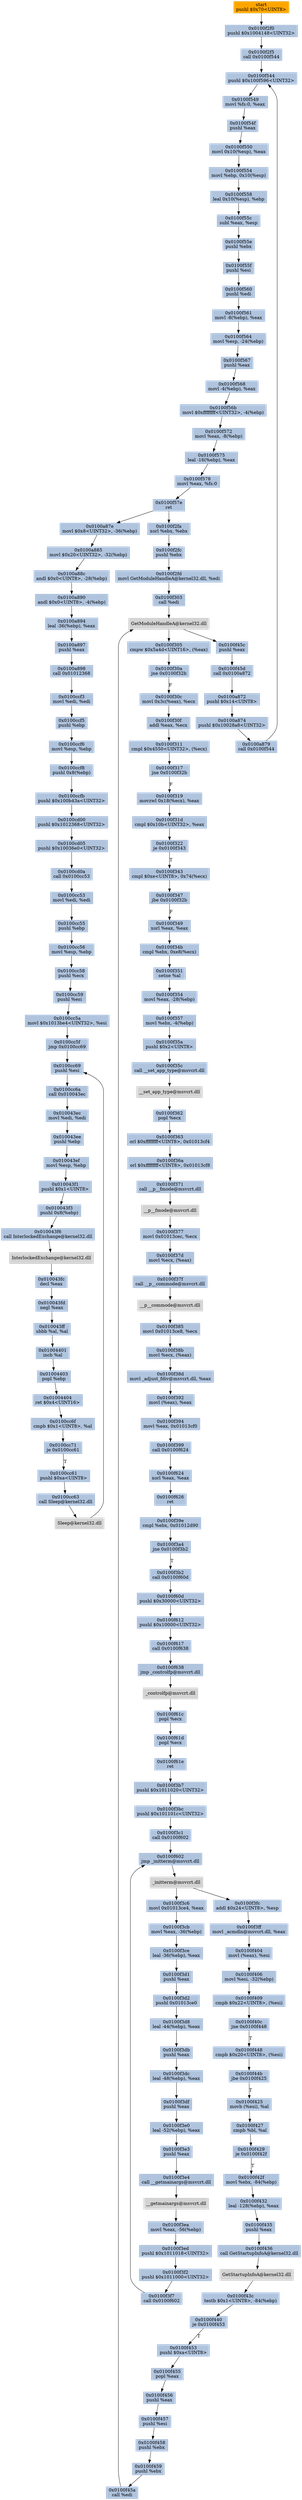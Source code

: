 digraph G {
node[shape=rectangle,style=filled,fillcolor=lightsteelblue,color=lightsteelblue]
bgcolor="transparent"
a0x0100f2eepushl_0x70UINT8[label="start\npushl $0x70<UINT8>",color="lightgrey",fillcolor="orange"];
a0x0100f2f0pushl_0x1004148UINT32[label="0x0100f2f0\npushl $0x1004148<UINT32>"];
a0x0100f2f5call_0x0100f544[label="0x0100f2f5\ncall 0x0100f544"];
a0x0100f544pushl_0x100f596UINT32[label="0x0100f544\npushl $0x100f596<UINT32>"];
a0x0100f549movl_fs_0_eax[label="0x0100f549\nmovl %fs:0, %eax"];
a0x0100f54fpushl_eax[label="0x0100f54f\npushl %eax"];
a0x0100f550movl_0x10esp__eax[label="0x0100f550\nmovl 0x10(%esp), %eax"];
a0x0100f554movl_ebp_0x10esp_[label="0x0100f554\nmovl %ebp, 0x10(%esp)"];
a0x0100f558leal_0x10esp__ebp[label="0x0100f558\nleal 0x10(%esp), %ebp"];
a0x0100f55csubl_eax_esp[label="0x0100f55c\nsubl %eax, %esp"];
a0x0100f55epushl_ebx[label="0x0100f55e\npushl %ebx"];
a0x0100f55fpushl_esi[label="0x0100f55f\npushl %esi"];
a0x0100f560pushl_edi[label="0x0100f560\npushl %edi"];
a0x0100f561movl__8ebp__eax[label="0x0100f561\nmovl -8(%ebp), %eax"];
a0x0100f564movl_esp__24ebp_[label="0x0100f564\nmovl %esp, -24(%ebp)"];
a0x0100f567pushl_eax[label="0x0100f567\npushl %eax"];
a0x0100f568movl__4ebp__eax[label="0x0100f568\nmovl -4(%ebp), %eax"];
a0x0100f56bmovl_0xffffffffUINT32__4ebp_[label="0x0100f56b\nmovl $0xffffffff<UINT32>, -4(%ebp)"];
a0x0100f572movl_eax__8ebp_[label="0x0100f572\nmovl %eax, -8(%ebp)"];
a0x0100f575leal__16ebp__eax[label="0x0100f575\nleal -16(%ebp), %eax"];
a0x0100f578movl_eax_fs_0[label="0x0100f578\nmovl %eax, %fs:0"];
a0x0100f57eret[label="0x0100f57e\nret"];
a0x0100f2faxorl_ebx_ebx[label="0x0100f2fa\nxorl %ebx, %ebx"];
a0x0100f2fcpushl_ebx[label="0x0100f2fc\npushl %ebx"];
a0x0100f2fdmovl_GetModuleHandleA_kernel32_dll_edi[label="0x0100f2fd\nmovl GetModuleHandleA@kernel32.dll, %edi"];
a0x0100f303call_edi[label="0x0100f303\ncall %edi"];
GetModuleHandleA_kernel32_dll[label="GetModuleHandleA@kernel32.dll",color="lightgrey",fillcolor="lightgrey"];
a0x0100f305cmpw_0x5a4dUINT16_eax_[label="0x0100f305\ncmpw $0x5a4d<UINT16>, (%eax)"];
a0x0100f30ajne_0x0100f32b[label="0x0100f30a\njne 0x0100f32b"];
a0x0100f30cmovl_0x3ceax__ecx[label="0x0100f30c\nmovl 0x3c(%eax), %ecx"];
a0x0100f30faddl_eax_ecx[label="0x0100f30f\naddl %eax, %ecx"];
a0x0100f311cmpl_0x4550UINT32_ecx_[label="0x0100f311\ncmpl $0x4550<UINT32>, (%ecx)"];
a0x0100f317jne_0x0100f32b[label="0x0100f317\njne 0x0100f32b"];
a0x0100f319movzwl_0x18ecx__eax[label="0x0100f319\nmovzwl 0x18(%ecx), %eax"];
a0x0100f31dcmpl_0x10bUINT32_eax[label="0x0100f31d\ncmpl $0x10b<UINT32>, %eax"];
a0x0100f322je_0x0100f343[label="0x0100f322\nje 0x0100f343"];
a0x0100f343cmpl_0xeUINT8_0x74ecx_[label="0x0100f343\ncmpl $0xe<UINT8>, 0x74(%ecx)"];
a0x0100f347jbe_0x0100f32b[label="0x0100f347\njbe 0x0100f32b"];
a0x0100f349xorl_eax_eax[label="0x0100f349\nxorl %eax, %eax"];
a0x0100f34bcmpl_ebx_0xe8ecx_[label="0x0100f34b\ncmpl %ebx, 0xe8(%ecx)"];
a0x0100f351setne_al[label="0x0100f351\nsetne %al"];
a0x0100f354movl_eax__28ebp_[label="0x0100f354\nmovl %eax, -28(%ebp)"];
a0x0100f357movl_ebx__4ebp_[label="0x0100f357\nmovl %ebx, -4(%ebp)"];
a0x0100f35apushl_0x2UINT8[label="0x0100f35a\npushl $0x2<UINT8>"];
a0x0100f35ccall___set_app_type_msvcrt_dll[label="0x0100f35c\ncall __set_app_type@msvcrt.dll"];
a__set_app_type_msvcrt_dll[label="__set_app_type@msvcrt.dll",color="lightgrey",fillcolor="lightgrey"];
a0x0100f362popl_ecx[label="0x0100f362\npopl %ecx"];
a0x0100f363orl_0xffffffffUINT8_0x01013cf4[label="0x0100f363\norl $0xffffffff<UINT8>, 0x01013cf4"];
a0x0100f36aorl_0xffffffffUINT8_0x01013cf8[label="0x0100f36a\norl $0xffffffff<UINT8>, 0x01013cf8"];
a0x0100f371call___p__fmode_msvcrt_dll[label="0x0100f371\ncall __p__fmode@msvcrt.dll"];
a__p__fmode_msvcrt_dll[label="__p__fmode@msvcrt.dll",color="lightgrey",fillcolor="lightgrey"];
a0x0100f377movl_0x01013cec_ecx[label="0x0100f377\nmovl 0x01013cec, %ecx"];
a0x0100f37dmovl_ecx_eax_[label="0x0100f37d\nmovl %ecx, (%eax)"];
a0x0100f37fcall___p__commode_msvcrt_dll[label="0x0100f37f\ncall __p__commode@msvcrt.dll"];
a__p__commode_msvcrt_dll[label="__p__commode@msvcrt.dll",color="lightgrey",fillcolor="lightgrey"];
a0x0100f385movl_0x01013ce8_ecx[label="0x0100f385\nmovl 0x01013ce8, %ecx"];
a0x0100f38bmovl_ecx_eax_[label="0x0100f38b\nmovl %ecx, (%eax)"];
a0x0100f38dmovl__adjust_fdiv_msvcrt_dll_eax[label="0x0100f38d\nmovl _adjust_fdiv@msvcrt.dll, %eax"];
a0x0100f392movl_eax__eax[label="0x0100f392\nmovl (%eax), %eax"];
a0x0100f394movl_eax_0x01013cf0[label="0x0100f394\nmovl %eax, 0x01013cf0"];
a0x0100f399call_0x0100f624[label="0x0100f399\ncall 0x0100f624"];
a0x0100f624xorl_eax_eax[label="0x0100f624\nxorl %eax, %eax"];
a0x0100f626ret[label="0x0100f626\nret"];
a0x0100f39ecmpl_ebx_0x01012d90[label="0x0100f39e\ncmpl %ebx, 0x01012d90"];
a0x0100f3a4jne_0x0100f3b2[label="0x0100f3a4\njne 0x0100f3b2"];
a0x0100f3b2call_0x0100f60d[label="0x0100f3b2\ncall 0x0100f60d"];
a0x0100f60dpushl_0x30000UINT32[label="0x0100f60d\npushl $0x30000<UINT32>"];
a0x0100f612pushl_0x10000UINT32[label="0x0100f612\npushl $0x10000<UINT32>"];
a0x0100f617call_0x0100f638[label="0x0100f617\ncall 0x0100f638"];
a0x0100f638jmp__controlfp_msvcrt_dll[label="0x0100f638\njmp _controlfp@msvcrt.dll"];
a_controlfp_msvcrt_dll[label="_controlfp@msvcrt.dll",color="lightgrey",fillcolor="lightgrey"];
a0x0100f61cpopl_ecx[label="0x0100f61c\npopl %ecx"];
a0x0100f61dpopl_ecx[label="0x0100f61d\npopl %ecx"];
a0x0100f61eret[label="0x0100f61e\nret"];
a0x0100f3b7pushl_0x1011020UINT32[label="0x0100f3b7\npushl $0x1011020<UINT32>"];
a0x0100f3bcpushl_0x101101cUINT32[label="0x0100f3bc\npushl $0x101101c<UINT32>"];
a0x0100f3c1call_0x0100f602[label="0x0100f3c1\ncall 0x0100f602"];
a0x0100f602jmp__initterm_msvcrt_dll[label="0x0100f602\njmp _initterm@msvcrt.dll"];
a_initterm_msvcrt_dll[label="_initterm@msvcrt.dll",color="lightgrey",fillcolor="lightgrey"];
a0x0100f3c6movl_0x01013ce4_eax[label="0x0100f3c6\nmovl 0x01013ce4, %eax"];
a0x0100f3cbmovl_eax__36ebp_[label="0x0100f3cb\nmovl %eax, -36(%ebp)"];
a0x0100f3celeal__36ebp__eax[label="0x0100f3ce\nleal -36(%ebp), %eax"];
a0x0100f3d1pushl_eax[label="0x0100f3d1\npushl %eax"];
a0x0100f3d2pushl_0x01013ce0[label="0x0100f3d2\npushl 0x01013ce0"];
a0x0100f3d8leal__44ebp__eax[label="0x0100f3d8\nleal -44(%ebp), %eax"];
a0x0100f3dbpushl_eax[label="0x0100f3db\npushl %eax"];
a0x0100f3dcleal__48ebp__eax[label="0x0100f3dc\nleal -48(%ebp), %eax"];
a0x0100f3dfpushl_eax[label="0x0100f3df\npushl %eax"];
a0x0100f3e0leal__52ebp__eax[label="0x0100f3e0\nleal -52(%ebp), %eax"];
a0x0100f3e3pushl_eax[label="0x0100f3e3\npushl %eax"];
a0x0100f3e4call___getmainargs_msvcrt_dll[label="0x0100f3e4\ncall __getmainargs@msvcrt.dll"];
a__getmainargs_msvcrt_dll[label="__getmainargs@msvcrt.dll",color="lightgrey",fillcolor="lightgrey"];
a0x0100f3eamovl_eax__56ebp_[label="0x0100f3ea\nmovl %eax, -56(%ebp)"];
a0x0100f3edpushl_0x1011018UINT32[label="0x0100f3ed\npushl $0x1011018<UINT32>"];
a0x0100f3f2pushl_0x1011000UINT32[label="0x0100f3f2\npushl $0x1011000<UINT32>"];
a0x0100f3f7call_0x0100f602[label="0x0100f3f7\ncall 0x0100f602"];
a0x0100f3fcaddl_0x24UINT8_esp[label="0x0100f3fc\naddl $0x24<UINT8>, %esp"];
a0x0100f3ffmovl__acmdln_msvcrt_dll_eax[label="0x0100f3ff\nmovl _acmdln@msvcrt.dll, %eax"];
a0x0100f404movl_eax__esi[label="0x0100f404\nmovl (%eax), %esi"];
a0x0100f406movl_esi__32ebp_[label="0x0100f406\nmovl %esi, -32(%ebp)"];
a0x0100f409cmpb_0x22UINT8_esi_[label="0x0100f409\ncmpb $0x22<UINT8>, (%esi)"];
a0x0100f40cjne_0x0100f448[label="0x0100f40c\njne 0x0100f448"];
a0x0100f448cmpb_0x20UINT8_esi_[label="0x0100f448\ncmpb $0x20<UINT8>, (%esi)"];
a0x0100f44bjbe_0x0100f425[label="0x0100f44b\njbe 0x0100f425"];
a0x0100f425movb_esi__al[label="0x0100f425\nmovb (%esi), %al"];
a0x0100f427cmpb_bl_al[label="0x0100f427\ncmpb %bl, %al"];
a0x0100f429je_0x0100f42f[label="0x0100f429\nje 0x0100f42f"];
a0x0100f42fmovl_ebx__84ebp_[label="0x0100f42f\nmovl %ebx, -84(%ebp)"];
a0x0100f432leal__128ebp__eax[label="0x0100f432\nleal -128(%ebp), %eax"];
a0x0100f435pushl_eax[label="0x0100f435\npushl %eax"];
a0x0100f436call_GetStartupInfoA_kernel32_dll[label="0x0100f436\ncall GetStartupInfoA@kernel32.dll"];
GetStartupInfoA_kernel32_dll[label="GetStartupInfoA@kernel32.dll",color="lightgrey",fillcolor="lightgrey"];
a0x0100f43ctestb_0x1UINT8__84ebp_[label="0x0100f43c\ntestb $0x1<UINT8>, -84(%ebp)"];
a0x0100f440je_0x0100f453[label="0x0100f440\nje 0x0100f453"];
a0x0100f453pushl_0xaUINT8[label="0x0100f453\npushl $0xa<UINT8>"];
a0x0100f455popl_eax[label="0x0100f455\npopl %eax"];
a0x0100f456pushl_eax[label="0x0100f456\npushl %eax"];
a0x0100f457pushl_esi[label="0x0100f457\npushl %esi"];
a0x0100f458pushl_ebx[label="0x0100f458\npushl %ebx"];
a0x0100f459pushl_ebx[label="0x0100f459\npushl %ebx"];
a0x0100f45acall_edi[label="0x0100f45a\ncall %edi"];
a0x0100f45cpushl_eax[label="0x0100f45c\npushl %eax"];
a0x0100f45dcall_0x0100a872[label="0x0100f45d\ncall 0x0100a872"];
a0x0100a872pushl_0x14UINT8[label="0x0100a872\npushl $0x14<UINT8>"];
a0x0100a874pushl_0x10028a8UINT32[label="0x0100a874\npushl $0x10028a8<UINT32>"];
a0x0100a879call_0x0100f544[label="0x0100a879\ncall 0x0100f544"];
a0x0100a87emovl_0x8UINT32__36ebp_[label="0x0100a87e\nmovl $0x8<UINT32>, -36(%ebp)"];
a0x0100a885movl_0x20UINT32__32ebp_[label="0x0100a885\nmovl $0x20<UINT32>, -32(%ebp)"];
a0x0100a88candl_0x0UINT8__28ebp_[label="0x0100a88c\nandl $0x0<UINT8>, -28(%ebp)"];
a0x0100a890andl_0x0UINT8__4ebp_[label="0x0100a890\nandl $0x0<UINT8>, -4(%ebp)"];
a0x0100a894leal__36ebp__eax[label="0x0100a894\nleal -36(%ebp), %eax"];
a0x0100a897pushl_eax[label="0x0100a897\npushl %eax"];
a0x0100a898call_0x01012368[label="0x0100a898\ncall 0x01012368"];
a0x0100ccf3movl_edi_edi[label="0x0100ccf3\nmovl %edi, %edi"];
a0x0100ccf5pushl_ebp[label="0x0100ccf5\npushl %ebp"];
a0x0100ccf6movl_esp_ebp[label="0x0100ccf6\nmovl %esp, %ebp"];
a0x0100ccf8pushl_0x8ebp_[label="0x0100ccf8\npushl 0x8(%ebp)"];
a0x0100ccfbpushl_0x100b43aUINT32[label="0x0100ccfb\npushl $0x100b43a<UINT32>"];
a0x0100cd00pushl_0x1012368UINT32[label="0x0100cd00\npushl $0x1012368<UINT32>"];
a0x0100cd05pushl_0x10036e0UINT32[label="0x0100cd05\npushl $0x10036e0<UINT32>"];
a0x0100cd0acall_0x0100cc53[label="0x0100cd0a\ncall 0x0100cc53"];
a0x0100cc53movl_edi_edi[label="0x0100cc53\nmovl %edi, %edi"];
a0x0100cc55pushl_ebp[label="0x0100cc55\npushl %ebp"];
a0x0100cc56movl_esp_ebp[label="0x0100cc56\nmovl %esp, %ebp"];
a0x0100cc58pushl_ecx[label="0x0100cc58\npushl %ecx"];
a0x0100cc59pushl_esi[label="0x0100cc59\npushl %esi"];
a0x0100cc5amovl_0x1013be4UINT32_esi[label="0x0100cc5a\nmovl $0x1013be4<UINT32>, %esi"];
a0x0100cc5fjmp_0x0100cc69[label="0x0100cc5f\njmp 0x0100cc69"];
a0x0100cc69pushl_esi[label="0x0100cc69\npushl %esi"];
a0x0100cc6acall_0x010043ec[label="0x0100cc6a\ncall 0x010043ec"];
a0x010043ecmovl_edi_edi[label="0x010043ec\nmovl %edi, %edi"];
a0x010043eepushl_ebp[label="0x010043ee\npushl %ebp"];
a0x010043efmovl_esp_ebp[label="0x010043ef\nmovl %esp, %ebp"];
a0x010043f1pushl_0x1UINT8[label="0x010043f1\npushl $0x1<UINT8>"];
a0x010043f3pushl_0x8ebp_[label="0x010043f3\npushl 0x8(%ebp)"];
a0x010043f6call_InterlockedExchange_kernel32_dll[label="0x010043f6\ncall InterlockedExchange@kernel32.dll"];
InterlockedExchange_kernel32_dll[label="InterlockedExchange@kernel32.dll",color="lightgrey",fillcolor="lightgrey"];
a0x010043fcdecl_eax[label="0x010043fc\ndecl %eax"];
a0x010043fdnegl_eax[label="0x010043fd\nnegl %eax"];
a0x010043ffsbbb_al_al[label="0x010043ff\nsbbb %al, %al"];
a0x01004401incb_al[label="0x01004401\nincb %al"];
a0x01004403popl_ebp[label="0x01004403\npopl %ebp"];
a0x01004404ret_0x4UINT16[label="0x01004404\nret $0x4<UINT16>"];
a0x0100cc6fcmpb_0x1UINT8_al[label="0x0100cc6f\ncmpb $0x1<UINT8>, %al"];
a0x0100cc71je_0x0100cc61[label="0x0100cc71\nje 0x0100cc61"];
a0x0100cc61pushl_0xaUINT8[label="0x0100cc61\npushl $0xa<UINT8>"];
a0x0100cc63call_Sleep_kernel32_dll[label="0x0100cc63\ncall Sleep@kernel32.dll"];
Sleep_kernel32_dll[label="Sleep@kernel32.dll",color="lightgrey",fillcolor="lightgrey"];
a0x0100f2eepushl_0x70UINT8 -> a0x0100f2f0pushl_0x1004148UINT32 [color="#000000"];
a0x0100f2f0pushl_0x1004148UINT32 -> a0x0100f2f5call_0x0100f544 [color="#000000"];
a0x0100f2f5call_0x0100f544 -> a0x0100f544pushl_0x100f596UINT32 [color="#000000"];
a0x0100f544pushl_0x100f596UINT32 -> a0x0100f549movl_fs_0_eax [color="#000000"];
a0x0100f549movl_fs_0_eax -> a0x0100f54fpushl_eax [color="#000000"];
a0x0100f54fpushl_eax -> a0x0100f550movl_0x10esp__eax [color="#000000"];
a0x0100f550movl_0x10esp__eax -> a0x0100f554movl_ebp_0x10esp_ [color="#000000"];
a0x0100f554movl_ebp_0x10esp_ -> a0x0100f558leal_0x10esp__ebp [color="#000000"];
a0x0100f558leal_0x10esp__ebp -> a0x0100f55csubl_eax_esp [color="#000000"];
a0x0100f55csubl_eax_esp -> a0x0100f55epushl_ebx [color="#000000"];
a0x0100f55epushl_ebx -> a0x0100f55fpushl_esi [color="#000000"];
a0x0100f55fpushl_esi -> a0x0100f560pushl_edi [color="#000000"];
a0x0100f560pushl_edi -> a0x0100f561movl__8ebp__eax [color="#000000"];
a0x0100f561movl__8ebp__eax -> a0x0100f564movl_esp__24ebp_ [color="#000000"];
a0x0100f564movl_esp__24ebp_ -> a0x0100f567pushl_eax [color="#000000"];
a0x0100f567pushl_eax -> a0x0100f568movl__4ebp__eax [color="#000000"];
a0x0100f568movl__4ebp__eax -> a0x0100f56bmovl_0xffffffffUINT32__4ebp_ [color="#000000"];
a0x0100f56bmovl_0xffffffffUINT32__4ebp_ -> a0x0100f572movl_eax__8ebp_ [color="#000000"];
a0x0100f572movl_eax__8ebp_ -> a0x0100f575leal__16ebp__eax [color="#000000"];
a0x0100f575leal__16ebp__eax -> a0x0100f578movl_eax_fs_0 [color="#000000"];
a0x0100f578movl_eax_fs_0 -> a0x0100f57eret [color="#000000"];
a0x0100f57eret -> a0x0100f2faxorl_ebx_ebx [color="#000000"];
a0x0100f2faxorl_ebx_ebx -> a0x0100f2fcpushl_ebx [color="#000000"];
a0x0100f2fcpushl_ebx -> a0x0100f2fdmovl_GetModuleHandleA_kernel32_dll_edi [color="#000000"];
a0x0100f2fdmovl_GetModuleHandleA_kernel32_dll_edi -> a0x0100f303call_edi [color="#000000"];
a0x0100f303call_edi -> GetModuleHandleA_kernel32_dll [color="#000000"];
GetModuleHandleA_kernel32_dll -> a0x0100f305cmpw_0x5a4dUINT16_eax_ [color="#000000"];
a0x0100f305cmpw_0x5a4dUINT16_eax_ -> a0x0100f30ajne_0x0100f32b [color="#000000"];
a0x0100f30ajne_0x0100f32b -> a0x0100f30cmovl_0x3ceax__ecx [color="#000000",label="F"];
a0x0100f30cmovl_0x3ceax__ecx -> a0x0100f30faddl_eax_ecx [color="#000000"];
a0x0100f30faddl_eax_ecx -> a0x0100f311cmpl_0x4550UINT32_ecx_ [color="#000000"];
a0x0100f311cmpl_0x4550UINT32_ecx_ -> a0x0100f317jne_0x0100f32b [color="#000000"];
a0x0100f317jne_0x0100f32b -> a0x0100f319movzwl_0x18ecx__eax [color="#000000",label="F"];
a0x0100f319movzwl_0x18ecx__eax -> a0x0100f31dcmpl_0x10bUINT32_eax [color="#000000"];
a0x0100f31dcmpl_0x10bUINT32_eax -> a0x0100f322je_0x0100f343 [color="#000000"];
a0x0100f322je_0x0100f343 -> a0x0100f343cmpl_0xeUINT8_0x74ecx_ [color="#000000",label="T"];
a0x0100f343cmpl_0xeUINT8_0x74ecx_ -> a0x0100f347jbe_0x0100f32b [color="#000000"];
a0x0100f347jbe_0x0100f32b -> a0x0100f349xorl_eax_eax [color="#000000",label="F"];
a0x0100f349xorl_eax_eax -> a0x0100f34bcmpl_ebx_0xe8ecx_ [color="#000000"];
a0x0100f34bcmpl_ebx_0xe8ecx_ -> a0x0100f351setne_al [color="#000000"];
a0x0100f351setne_al -> a0x0100f354movl_eax__28ebp_ [color="#000000"];
a0x0100f354movl_eax__28ebp_ -> a0x0100f357movl_ebx__4ebp_ [color="#000000"];
a0x0100f357movl_ebx__4ebp_ -> a0x0100f35apushl_0x2UINT8 [color="#000000"];
a0x0100f35apushl_0x2UINT8 -> a0x0100f35ccall___set_app_type_msvcrt_dll [color="#000000"];
a0x0100f35ccall___set_app_type_msvcrt_dll -> a__set_app_type_msvcrt_dll [color="#000000"];
a__set_app_type_msvcrt_dll -> a0x0100f362popl_ecx [color="#000000"];
a0x0100f362popl_ecx -> a0x0100f363orl_0xffffffffUINT8_0x01013cf4 [color="#000000"];
a0x0100f363orl_0xffffffffUINT8_0x01013cf4 -> a0x0100f36aorl_0xffffffffUINT8_0x01013cf8 [color="#000000"];
a0x0100f36aorl_0xffffffffUINT8_0x01013cf8 -> a0x0100f371call___p__fmode_msvcrt_dll [color="#000000"];
a0x0100f371call___p__fmode_msvcrt_dll -> a__p__fmode_msvcrt_dll [color="#000000"];
a__p__fmode_msvcrt_dll -> a0x0100f377movl_0x01013cec_ecx [color="#000000"];
a0x0100f377movl_0x01013cec_ecx -> a0x0100f37dmovl_ecx_eax_ [color="#000000"];
a0x0100f37dmovl_ecx_eax_ -> a0x0100f37fcall___p__commode_msvcrt_dll [color="#000000"];
a0x0100f37fcall___p__commode_msvcrt_dll -> a__p__commode_msvcrt_dll [color="#000000"];
a__p__commode_msvcrt_dll -> a0x0100f385movl_0x01013ce8_ecx [color="#000000"];
a0x0100f385movl_0x01013ce8_ecx -> a0x0100f38bmovl_ecx_eax_ [color="#000000"];
a0x0100f38bmovl_ecx_eax_ -> a0x0100f38dmovl__adjust_fdiv_msvcrt_dll_eax [color="#000000"];
a0x0100f38dmovl__adjust_fdiv_msvcrt_dll_eax -> a0x0100f392movl_eax__eax [color="#000000"];
a0x0100f392movl_eax__eax -> a0x0100f394movl_eax_0x01013cf0 [color="#000000"];
a0x0100f394movl_eax_0x01013cf0 -> a0x0100f399call_0x0100f624 [color="#000000"];
a0x0100f399call_0x0100f624 -> a0x0100f624xorl_eax_eax [color="#000000"];
a0x0100f624xorl_eax_eax -> a0x0100f626ret [color="#000000"];
a0x0100f626ret -> a0x0100f39ecmpl_ebx_0x01012d90 [color="#000000"];
a0x0100f39ecmpl_ebx_0x01012d90 -> a0x0100f3a4jne_0x0100f3b2 [color="#000000"];
a0x0100f3a4jne_0x0100f3b2 -> a0x0100f3b2call_0x0100f60d [color="#000000",label="T"];
a0x0100f3b2call_0x0100f60d -> a0x0100f60dpushl_0x30000UINT32 [color="#000000"];
a0x0100f60dpushl_0x30000UINT32 -> a0x0100f612pushl_0x10000UINT32 [color="#000000"];
a0x0100f612pushl_0x10000UINT32 -> a0x0100f617call_0x0100f638 [color="#000000"];
a0x0100f617call_0x0100f638 -> a0x0100f638jmp__controlfp_msvcrt_dll [color="#000000"];
a0x0100f638jmp__controlfp_msvcrt_dll -> a_controlfp_msvcrt_dll [color="#000000"];
a_controlfp_msvcrt_dll -> a0x0100f61cpopl_ecx [color="#000000"];
a0x0100f61cpopl_ecx -> a0x0100f61dpopl_ecx [color="#000000"];
a0x0100f61dpopl_ecx -> a0x0100f61eret [color="#000000"];
a0x0100f61eret -> a0x0100f3b7pushl_0x1011020UINT32 [color="#000000"];
a0x0100f3b7pushl_0x1011020UINT32 -> a0x0100f3bcpushl_0x101101cUINT32 [color="#000000"];
a0x0100f3bcpushl_0x101101cUINT32 -> a0x0100f3c1call_0x0100f602 [color="#000000"];
a0x0100f3c1call_0x0100f602 -> a0x0100f602jmp__initterm_msvcrt_dll [color="#000000"];
a0x0100f602jmp__initterm_msvcrt_dll -> a_initterm_msvcrt_dll [color="#000000"];
a_initterm_msvcrt_dll -> a0x0100f3c6movl_0x01013ce4_eax [color="#000000"];
a0x0100f3c6movl_0x01013ce4_eax -> a0x0100f3cbmovl_eax__36ebp_ [color="#000000"];
a0x0100f3cbmovl_eax__36ebp_ -> a0x0100f3celeal__36ebp__eax [color="#000000"];
a0x0100f3celeal__36ebp__eax -> a0x0100f3d1pushl_eax [color="#000000"];
a0x0100f3d1pushl_eax -> a0x0100f3d2pushl_0x01013ce0 [color="#000000"];
a0x0100f3d2pushl_0x01013ce0 -> a0x0100f3d8leal__44ebp__eax [color="#000000"];
a0x0100f3d8leal__44ebp__eax -> a0x0100f3dbpushl_eax [color="#000000"];
a0x0100f3dbpushl_eax -> a0x0100f3dcleal__48ebp__eax [color="#000000"];
a0x0100f3dcleal__48ebp__eax -> a0x0100f3dfpushl_eax [color="#000000"];
a0x0100f3dfpushl_eax -> a0x0100f3e0leal__52ebp__eax [color="#000000"];
a0x0100f3e0leal__52ebp__eax -> a0x0100f3e3pushl_eax [color="#000000"];
a0x0100f3e3pushl_eax -> a0x0100f3e4call___getmainargs_msvcrt_dll [color="#000000"];
a0x0100f3e4call___getmainargs_msvcrt_dll -> a__getmainargs_msvcrt_dll [color="#000000"];
a__getmainargs_msvcrt_dll -> a0x0100f3eamovl_eax__56ebp_ [color="#000000"];
a0x0100f3eamovl_eax__56ebp_ -> a0x0100f3edpushl_0x1011018UINT32 [color="#000000"];
a0x0100f3edpushl_0x1011018UINT32 -> a0x0100f3f2pushl_0x1011000UINT32 [color="#000000"];
a0x0100f3f2pushl_0x1011000UINT32 -> a0x0100f3f7call_0x0100f602 [color="#000000"];
a0x0100f3f7call_0x0100f602 -> a0x0100f602jmp__initterm_msvcrt_dll [color="#000000"];
a_initterm_msvcrt_dll -> a0x0100f3fcaddl_0x24UINT8_esp [color="#000000"];
a0x0100f3fcaddl_0x24UINT8_esp -> a0x0100f3ffmovl__acmdln_msvcrt_dll_eax [color="#000000"];
a0x0100f3ffmovl__acmdln_msvcrt_dll_eax -> a0x0100f404movl_eax__esi [color="#000000"];
a0x0100f404movl_eax__esi -> a0x0100f406movl_esi__32ebp_ [color="#000000"];
a0x0100f406movl_esi__32ebp_ -> a0x0100f409cmpb_0x22UINT8_esi_ [color="#000000"];
a0x0100f409cmpb_0x22UINT8_esi_ -> a0x0100f40cjne_0x0100f448 [color="#000000"];
a0x0100f40cjne_0x0100f448 -> a0x0100f448cmpb_0x20UINT8_esi_ [color="#000000",label="T"];
a0x0100f448cmpb_0x20UINT8_esi_ -> a0x0100f44bjbe_0x0100f425 [color="#000000"];
a0x0100f44bjbe_0x0100f425 -> a0x0100f425movb_esi__al [color="#000000",label="T"];
a0x0100f425movb_esi__al -> a0x0100f427cmpb_bl_al [color="#000000"];
a0x0100f427cmpb_bl_al -> a0x0100f429je_0x0100f42f [color="#000000"];
a0x0100f429je_0x0100f42f -> a0x0100f42fmovl_ebx__84ebp_ [color="#000000",label="T"];
a0x0100f42fmovl_ebx__84ebp_ -> a0x0100f432leal__128ebp__eax [color="#000000"];
a0x0100f432leal__128ebp__eax -> a0x0100f435pushl_eax [color="#000000"];
a0x0100f435pushl_eax -> a0x0100f436call_GetStartupInfoA_kernel32_dll [color="#000000"];
a0x0100f436call_GetStartupInfoA_kernel32_dll -> GetStartupInfoA_kernel32_dll [color="#000000"];
GetStartupInfoA_kernel32_dll -> a0x0100f43ctestb_0x1UINT8__84ebp_ [color="#000000"];
a0x0100f43ctestb_0x1UINT8__84ebp_ -> a0x0100f440je_0x0100f453 [color="#000000"];
a0x0100f440je_0x0100f453 -> a0x0100f453pushl_0xaUINT8 [color="#000000",label="T"];
a0x0100f453pushl_0xaUINT8 -> a0x0100f455popl_eax [color="#000000"];
a0x0100f455popl_eax -> a0x0100f456pushl_eax [color="#000000"];
a0x0100f456pushl_eax -> a0x0100f457pushl_esi [color="#000000"];
a0x0100f457pushl_esi -> a0x0100f458pushl_ebx [color="#000000"];
a0x0100f458pushl_ebx -> a0x0100f459pushl_ebx [color="#000000"];
a0x0100f459pushl_ebx -> a0x0100f45acall_edi [color="#000000"];
a0x0100f45acall_edi -> GetModuleHandleA_kernel32_dll [color="#000000"];
GetModuleHandleA_kernel32_dll -> a0x0100f45cpushl_eax [color="#000000"];
a0x0100f45cpushl_eax -> a0x0100f45dcall_0x0100a872 [color="#000000"];
a0x0100f45dcall_0x0100a872 -> a0x0100a872pushl_0x14UINT8 [color="#000000"];
a0x0100a872pushl_0x14UINT8 -> a0x0100a874pushl_0x10028a8UINT32 [color="#000000"];
a0x0100a874pushl_0x10028a8UINT32 -> a0x0100a879call_0x0100f544 [color="#000000"];
a0x0100a879call_0x0100f544 -> a0x0100f544pushl_0x100f596UINT32 [color="#000000"];
a0x0100f57eret -> a0x0100a87emovl_0x8UINT32__36ebp_ [color="#000000"];
a0x0100a87emovl_0x8UINT32__36ebp_ -> a0x0100a885movl_0x20UINT32__32ebp_ [color="#000000"];
a0x0100a885movl_0x20UINT32__32ebp_ -> a0x0100a88candl_0x0UINT8__28ebp_ [color="#000000"];
a0x0100a88candl_0x0UINT8__28ebp_ -> a0x0100a890andl_0x0UINT8__4ebp_ [color="#000000"];
a0x0100a890andl_0x0UINT8__4ebp_ -> a0x0100a894leal__36ebp__eax [color="#000000"];
a0x0100a894leal__36ebp__eax -> a0x0100a897pushl_eax [color="#000000"];
a0x0100a897pushl_eax -> a0x0100a898call_0x01012368 [color="#000000"];
a0x0100a898call_0x01012368 -> a0x0100ccf3movl_edi_edi [color="#000000"];
a0x0100ccf3movl_edi_edi -> a0x0100ccf5pushl_ebp [color="#000000"];
a0x0100ccf5pushl_ebp -> a0x0100ccf6movl_esp_ebp [color="#000000"];
a0x0100ccf6movl_esp_ebp -> a0x0100ccf8pushl_0x8ebp_ [color="#000000"];
a0x0100ccf8pushl_0x8ebp_ -> a0x0100ccfbpushl_0x100b43aUINT32 [color="#000000"];
a0x0100ccfbpushl_0x100b43aUINT32 -> a0x0100cd00pushl_0x1012368UINT32 [color="#000000"];
a0x0100cd00pushl_0x1012368UINT32 -> a0x0100cd05pushl_0x10036e0UINT32 [color="#000000"];
a0x0100cd05pushl_0x10036e0UINT32 -> a0x0100cd0acall_0x0100cc53 [color="#000000"];
a0x0100cd0acall_0x0100cc53 -> a0x0100cc53movl_edi_edi [color="#000000"];
a0x0100cc53movl_edi_edi -> a0x0100cc55pushl_ebp [color="#000000"];
a0x0100cc55pushl_ebp -> a0x0100cc56movl_esp_ebp [color="#000000"];
a0x0100cc56movl_esp_ebp -> a0x0100cc58pushl_ecx [color="#000000"];
a0x0100cc58pushl_ecx -> a0x0100cc59pushl_esi [color="#000000"];
a0x0100cc59pushl_esi -> a0x0100cc5amovl_0x1013be4UINT32_esi [color="#000000"];
a0x0100cc5amovl_0x1013be4UINT32_esi -> a0x0100cc5fjmp_0x0100cc69 [color="#000000"];
a0x0100cc5fjmp_0x0100cc69 -> a0x0100cc69pushl_esi [color="#000000"];
a0x0100cc69pushl_esi -> a0x0100cc6acall_0x010043ec [color="#000000"];
a0x0100cc6acall_0x010043ec -> a0x010043ecmovl_edi_edi [color="#000000"];
a0x010043ecmovl_edi_edi -> a0x010043eepushl_ebp [color="#000000"];
a0x010043eepushl_ebp -> a0x010043efmovl_esp_ebp [color="#000000"];
a0x010043efmovl_esp_ebp -> a0x010043f1pushl_0x1UINT8 [color="#000000"];
a0x010043f1pushl_0x1UINT8 -> a0x010043f3pushl_0x8ebp_ [color="#000000"];
a0x010043f3pushl_0x8ebp_ -> a0x010043f6call_InterlockedExchange_kernel32_dll [color="#000000"];
a0x010043f6call_InterlockedExchange_kernel32_dll -> InterlockedExchange_kernel32_dll [color="#000000"];
InterlockedExchange_kernel32_dll -> a0x010043fcdecl_eax [color="#000000"];
a0x010043fcdecl_eax -> a0x010043fdnegl_eax [color="#000000"];
a0x010043fdnegl_eax -> a0x010043ffsbbb_al_al [color="#000000"];
a0x010043ffsbbb_al_al -> a0x01004401incb_al [color="#000000"];
a0x01004401incb_al -> a0x01004403popl_ebp [color="#000000"];
a0x01004403popl_ebp -> a0x01004404ret_0x4UINT16 [color="#000000"];
a0x01004404ret_0x4UINT16 -> a0x0100cc6fcmpb_0x1UINT8_al [color="#000000"];
a0x0100cc6fcmpb_0x1UINT8_al -> a0x0100cc71je_0x0100cc61 [color="#000000"];
a0x0100cc71je_0x0100cc61 -> a0x0100cc61pushl_0xaUINT8 [color="#000000",label="T"];
a0x0100cc61pushl_0xaUINT8 -> a0x0100cc63call_Sleep_kernel32_dll [color="#000000"];
a0x0100cc63call_Sleep_kernel32_dll -> Sleep_kernel32_dll [color="#000000"];
Sleep_kernel32_dll -> a0x0100cc69pushl_esi [color="#000000"];
}
